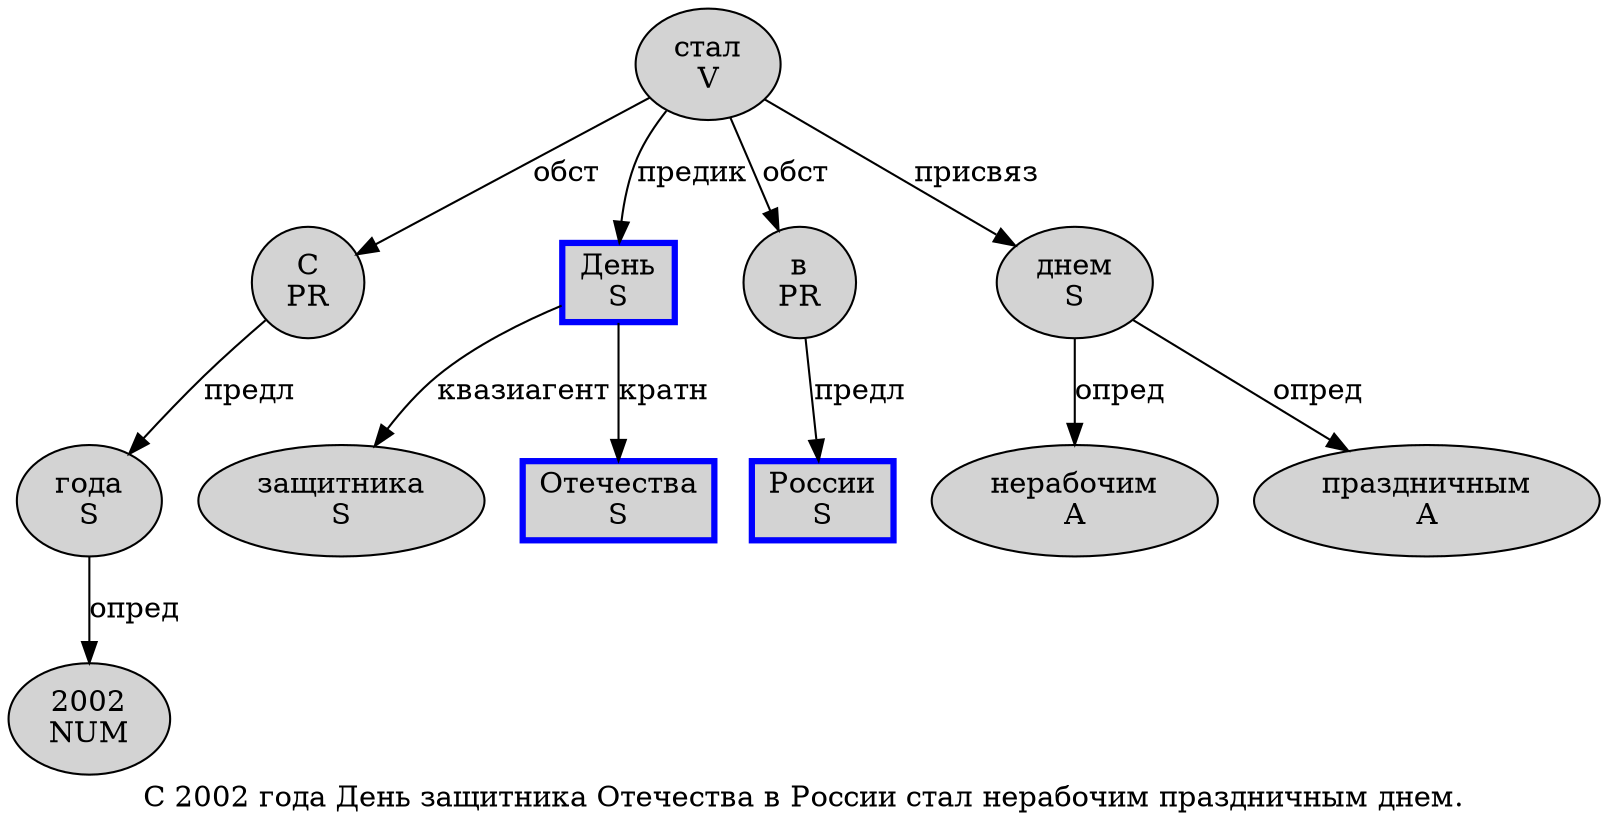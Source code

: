 digraph SENTENCE_734 {
	graph [label="С 2002 года День защитника Отечества в России стал нерабочим праздничным днем."]
	node [style=filled]
		0 [label="С
PR" color="" fillcolor=lightgray penwidth=1 shape=ellipse]
		1 [label="2002
NUM" color="" fillcolor=lightgray penwidth=1 shape=ellipse]
		2 [label="года
S" color="" fillcolor=lightgray penwidth=1 shape=ellipse]
		3 [label="День
S" color=blue fillcolor=lightgray penwidth=3 shape=box]
		4 [label="защитника
S" color="" fillcolor=lightgray penwidth=1 shape=ellipse]
		5 [label="Отечества
S" color=blue fillcolor=lightgray penwidth=3 shape=box]
		6 [label="в
PR" color="" fillcolor=lightgray penwidth=1 shape=ellipse]
		7 [label="России
S" color=blue fillcolor=lightgray penwidth=3 shape=box]
		8 [label="стал
V" color="" fillcolor=lightgray penwidth=1 shape=ellipse]
		9 [label="нерабочим
A" color="" fillcolor=lightgray penwidth=1 shape=ellipse]
		10 [label="праздничным
A" color="" fillcolor=lightgray penwidth=1 shape=ellipse]
		11 [label="днем
S" color="" fillcolor=lightgray penwidth=1 shape=ellipse]
			11 -> 9 [label="опред"]
			11 -> 10 [label="опред"]
			6 -> 7 [label="предл"]
			2 -> 1 [label="опред"]
			0 -> 2 [label="предл"]
			3 -> 4 [label="квазиагент"]
			3 -> 5 [label="кратн"]
			8 -> 0 [label="обст"]
			8 -> 3 [label="предик"]
			8 -> 6 [label="обст"]
			8 -> 11 [label="присвяз"]
}